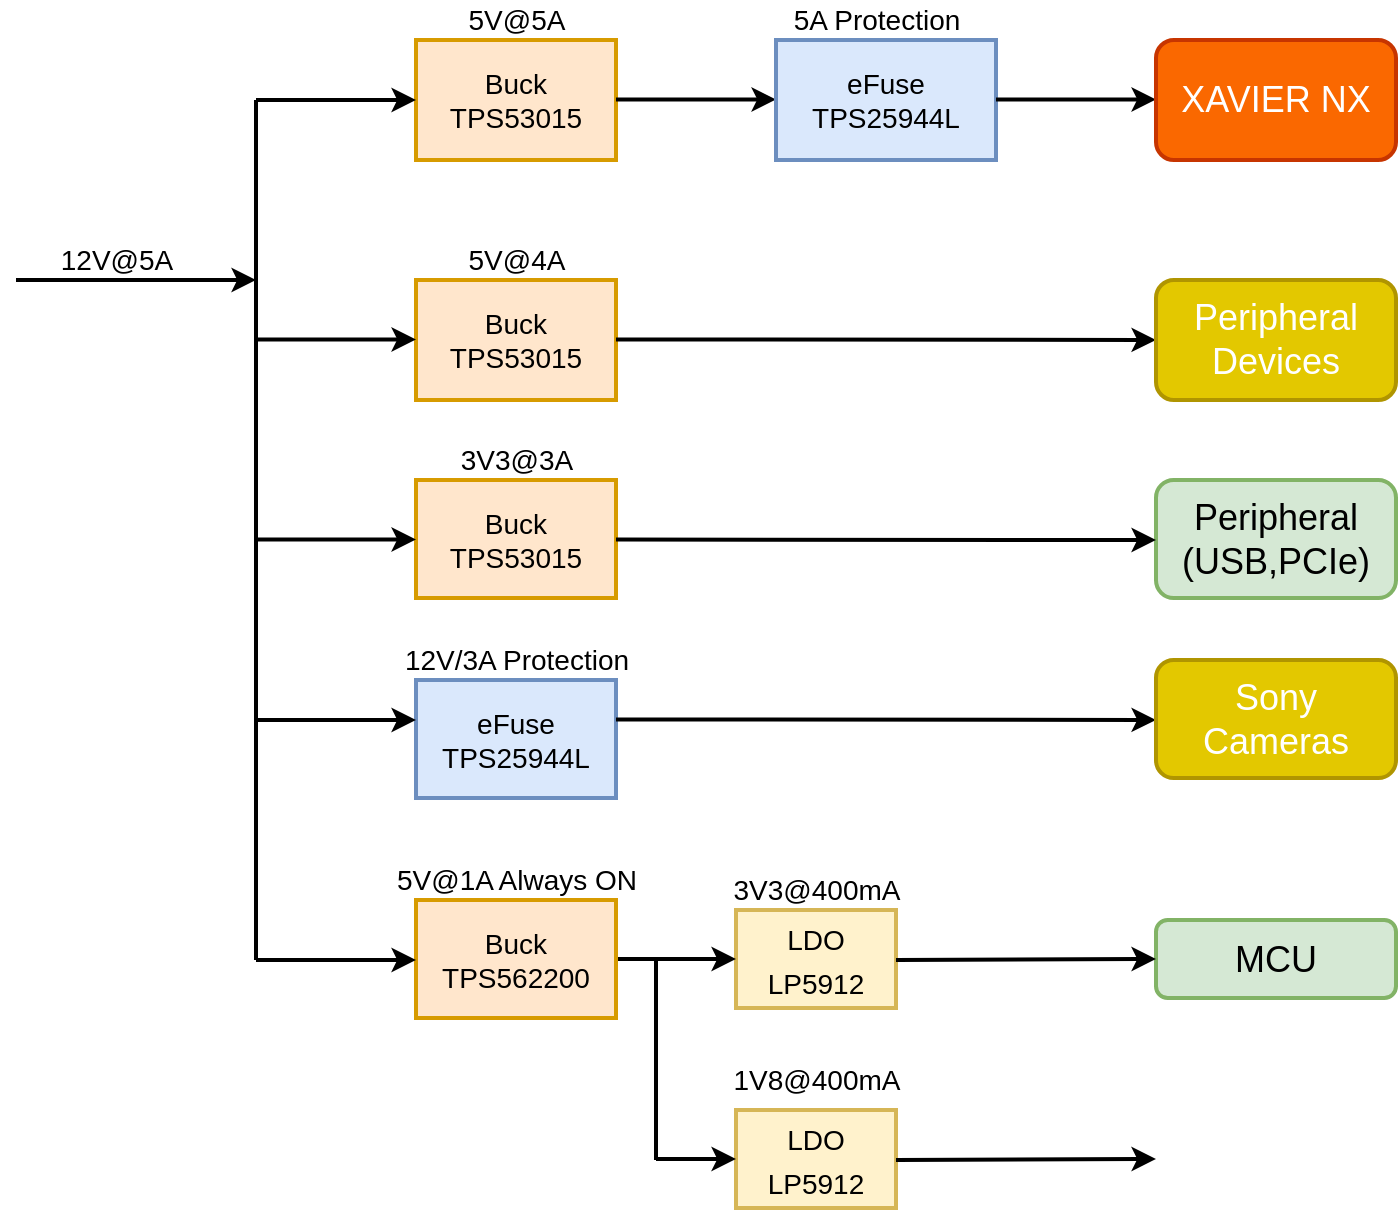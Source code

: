 <mxfile version="14.1.8" type="github">
  <diagram id="5ykc17lWJs92PCNrkv7X" name="Page-1">
    <mxGraphModel dx="1360" dy="745" grid="1" gridSize="10" guides="1" tooltips="1" connect="1" arrows="1" fold="1" page="1" pageScale="1" pageWidth="1100" pageHeight="850" math="0" shadow="0">
      <root>
        <mxCell id="0" />
        <mxCell id="1" parent="0" />
        <mxCell id="MmkwMx68INJmbAwqy8bG-1" value="" style="endArrow=classic;html=1;strokeWidth=2;" parent="1" edge="1">
          <mxGeometry width="50" height="50" relative="1" as="geometry">
            <mxPoint x="120" y="220" as="sourcePoint" />
            <mxPoint x="240" y="220" as="targetPoint" />
          </mxGeometry>
        </mxCell>
        <mxCell id="MmkwMx68INJmbAwqy8bG-2" value="12V@5A" style="text;html=1;align=center;verticalAlign=middle;resizable=0;points=[];autosize=1;fontSize=14;strokeWidth=2;" parent="1" vertex="1">
          <mxGeometry x="135" y="200" width="70" height="20" as="geometry" />
        </mxCell>
        <mxCell id="MmkwMx68INJmbAwqy8bG-3" value="Buck&lt;br&gt;TPS53015" style="rounded=0;whiteSpace=wrap;html=1;fontSize=14;fillColor=#ffe6cc;strokeColor=#d79b00;strokeWidth=2;" parent="1" vertex="1">
          <mxGeometry x="320" y="100" width="100" height="60" as="geometry" />
        </mxCell>
        <mxCell id="MmkwMx68INJmbAwqy8bG-4" value="5V@5A" style="text;html=1;align=center;verticalAlign=middle;resizable=0;points=[];autosize=1;fontSize=14;strokeWidth=2;" parent="1" vertex="1">
          <mxGeometry x="340" y="80" width="60" height="20" as="geometry" />
        </mxCell>
        <mxCell id="MmkwMx68INJmbAwqy8bG-6" value="" style="endArrow=none;html=1;fontSize=14;strokeWidth=2;" parent="1" edge="1">
          <mxGeometry width="50" height="50" relative="1" as="geometry">
            <mxPoint x="240" y="220" as="sourcePoint" />
            <mxPoint x="240" y="130" as="targetPoint" />
          </mxGeometry>
        </mxCell>
        <mxCell id="MmkwMx68INJmbAwqy8bG-7" value="" style="endArrow=classic;html=1;fontSize=14;strokeWidth=2;" parent="1" edge="1">
          <mxGeometry width="50" height="50" relative="1" as="geometry">
            <mxPoint x="240" y="130" as="sourcePoint" />
            <mxPoint x="320" y="130" as="targetPoint" />
          </mxGeometry>
        </mxCell>
        <mxCell id="MmkwMx68INJmbAwqy8bG-8" value="" style="endArrow=classic;html=1;fontSize=14;strokeWidth=2;" parent="1" edge="1">
          <mxGeometry width="50" height="50" relative="1" as="geometry">
            <mxPoint x="420" y="129.71" as="sourcePoint" />
            <mxPoint x="500" y="129.71" as="targetPoint" />
          </mxGeometry>
        </mxCell>
        <mxCell id="MmkwMx68INJmbAwqy8bG-11" value="&lt;span&gt;eFuse&lt;/span&gt;&lt;br&gt;&lt;span&gt;TPS25944L&lt;/span&gt;" style="rounded=0;whiteSpace=wrap;html=1;fontSize=14;fillColor=#dae8fc;strokeColor=#6c8ebf;strokeWidth=2;" parent="1" vertex="1">
          <mxGeometry x="500" y="100" width="110" height="60" as="geometry" />
        </mxCell>
        <mxCell id="MmkwMx68INJmbAwqy8bG-12" value="" style="endArrow=classic;html=1;fontSize=14;strokeWidth=2;" parent="1" edge="1">
          <mxGeometry width="50" height="50" relative="1" as="geometry">
            <mxPoint x="610" y="129.71" as="sourcePoint" />
            <mxPoint x="690" y="129.71" as="targetPoint" />
          </mxGeometry>
        </mxCell>
        <mxCell id="MmkwMx68INJmbAwqy8bG-14" value="Buck&lt;br&gt;TPS53015" style="rounded=0;whiteSpace=wrap;html=1;fontSize=14;fillColor=#ffe6cc;strokeColor=#d79b00;strokeWidth=2;" parent="1" vertex="1">
          <mxGeometry x="320" y="220" width="100" height="60" as="geometry" />
        </mxCell>
        <mxCell id="MmkwMx68INJmbAwqy8bG-15" value="5V@4A" style="text;html=1;align=center;verticalAlign=middle;resizable=0;points=[];autosize=1;fontSize=14;strokeWidth=2;" parent="1" vertex="1">
          <mxGeometry x="340" y="200" width="60" height="20" as="geometry" />
        </mxCell>
        <mxCell id="MmkwMx68INJmbAwqy8bG-16" value="5A Protection" style="text;html=1;align=center;verticalAlign=middle;resizable=0;points=[];autosize=1;fontSize=14;strokeWidth=2;" parent="1" vertex="1">
          <mxGeometry x="500" y="80" width="100" height="20" as="geometry" />
        </mxCell>
        <mxCell id="MmkwMx68INJmbAwqy8bG-17" value="" style="endArrow=classic;html=1;fontSize=14;strokeWidth=2;" parent="1" edge="1">
          <mxGeometry width="50" height="50" relative="1" as="geometry">
            <mxPoint x="240" y="249.71" as="sourcePoint" />
            <mxPoint x="320" y="249.71" as="targetPoint" />
          </mxGeometry>
        </mxCell>
        <mxCell id="MmkwMx68INJmbAwqy8bG-18" value="" style="endArrow=none;html=1;fontSize=14;strokeWidth=2;" parent="1" edge="1">
          <mxGeometry width="50" height="50" relative="1" as="geometry">
            <mxPoint x="240" y="520" as="sourcePoint" />
            <mxPoint x="240" y="220" as="targetPoint" />
          </mxGeometry>
        </mxCell>
        <mxCell id="MmkwMx68INJmbAwqy8bG-19" value="" style="endArrow=classic;html=1;fontSize=14;strokeWidth=2;" parent="1" edge="1">
          <mxGeometry width="50" height="50" relative="1" as="geometry">
            <mxPoint x="420" y="249.71" as="sourcePoint" />
            <mxPoint x="690" y="249.955" as="targetPoint" />
          </mxGeometry>
        </mxCell>
        <mxCell id="MmkwMx68INJmbAwqy8bG-21" value="Buck&lt;br&gt;TPS53015" style="rounded=0;whiteSpace=wrap;html=1;fontSize=14;fillColor=#ffe6cc;strokeColor=#d79b00;strokeWidth=2;" parent="1" vertex="1">
          <mxGeometry x="320" y="320" width="100" height="59" as="geometry" />
        </mxCell>
        <mxCell id="MmkwMx68INJmbAwqy8bG-22" value="3V3@3A" style="text;html=1;align=center;verticalAlign=middle;resizable=0;points=[];autosize=1;fontSize=14;strokeWidth=2;" parent="1" vertex="1">
          <mxGeometry x="335" y="300" width="70" height="20" as="geometry" />
        </mxCell>
        <mxCell id="MmkwMx68INJmbAwqy8bG-23" value="&lt;font style=&quot;font-size: 14px&quot;&gt;LDO&lt;br&gt;LP5912&lt;/font&gt;" style="rounded=0;whiteSpace=wrap;html=1;fontSize=18;fillColor=#fff2cc;strokeColor=#d6b656;strokeWidth=2;" parent="1" vertex="1">
          <mxGeometry x="480" y="535" width="80" height="49" as="geometry" />
        </mxCell>
        <mxCell id="MmkwMx68INJmbAwqy8bG-27" value="MCU" style="rounded=1;whiteSpace=wrap;html=1;fontSize=18;fillColor=#d5e8d4;strokeColor=#82b366;strokeWidth=2;" parent="1" vertex="1">
          <mxGeometry x="690" y="540" width="120" height="39" as="geometry" />
        </mxCell>
        <mxCell id="MmkwMx68INJmbAwqy8bG-28" value="&lt;span&gt;XAVIER NX&lt;br&gt;&lt;/span&gt;" style="rounded=1;whiteSpace=wrap;html=1;fontSize=18;fillColor=#fa6800;strokeColor=#C73500;fontColor=#ffffff;strokeWidth=2;" parent="1" vertex="1">
          <mxGeometry x="690" y="100" width="120" height="60" as="geometry" />
        </mxCell>
        <mxCell id="MmkwMx68INJmbAwqy8bG-29" value="&lt;span&gt;Peripheral&lt;br&gt;&lt;/span&gt;&lt;span&gt;Devices&lt;br&gt;&lt;/span&gt;" style="rounded=1;whiteSpace=wrap;html=1;fontSize=18;fillColor=#e3c800;strokeColor=#B09500;fontColor=#ffffff;strokeWidth=2;" parent="1" vertex="1">
          <mxGeometry x="690" y="220" width="120" height="60" as="geometry" />
        </mxCell>
        <mxCell id="MmkwMx68INJmbAwqy8bG-30" value="" style="endArrow=classic;html=1;fontSize=14;entryX=0;entryY=0.5;entryDx=0;entryDy=0;strokeWidth=2;" parent="1" target="MmkwMx68INJmbAwqy8bG-27" edge="1">
          <mxGeometry width="50" height="50" relative="1" as="geometry">
            <mxPoint x="560" y="560" as="sourcePoint" />
            <mxPoint x="770" y="560.005" as="targetPoint" />
          </mxGeometry>
        </mxCell>
        <mxCell id="MmkwMx68INJmbAwqy8bG-31" value="" style="endArrow=classic;html=1;fontSize=14;strokeWidth=2;" parent="1" edge="1">
          <mxGeometry width="50" height="50" relative="1" as="geometry">
            <mxPoint x="240" y="349.71" as="sourcePoint" />
            <mxPoint x="320" y="349.71" as="targetPoint" />
          </mxGeometry>
        </mxCell>
        <mxCell id="MmkwMx68INJmbAwqy8bG-32" value="&lt;span&gt;Peripheral&lt;br&gt;&lt;/span&gt;&lt;span&gt;(USB,PCIe)&lt;br&gt;&lt;/span&gt;" style="rounded=1;whiteSpace=wrap;html=1;fontSize=18;fillColor=#d5e8d4;strokeColor=#82b366;strokeWidth=2;" parent="1" vertex="1">
          <mxGeometry x="690" y="320" width="120" height="59" as="geometry" />
        </mxCell>
        <mxCell id="MmkwMx68INJmbAwqy8bG-33" value="" style="endArrow=classic;html=1;fontSize=14;strokeWidth=2;" parent="1" edge="1">
          <mxGeometry width="50" height="50" relative="1" as="geometry">
            <mxPoint x="420" y="349.76" as="sourcePoint" />
            <mxPoint x="690.0" y="350.005" as="targetPoint" />
          </mxGeometry>
        </mxCell>
        <mxCell id="MmkwMx68INJmbAwqy8bG-34" value="&lt;span&gt;eFuse&lt;/span&gt;&lt;br&gt;&lt;span&gt;TPS25944L&lt;/span&gt;" style="rounded=0;whiteSpace=wrap;html=1;fontSize=14;fillColor=#dae8fc;strokeColor=#6c8ebf;strokeWidth=2;" parent="1" vertex="1">
          <mxGeometry x="320" y="420" width="100" height="59" as="geometry" />
        </mxCell>
        <mxCell id="MmkwMx68INJmbAwqy8bG-35" value="12V/3A Protection" style="text;html=1;align=center;verticalAlign=middle;resizable=0;points=[];autosize=1;fontSize=14;strokeWidth=2;" parent="1" vertex="1">
          <mxGeometry x="305" y="400" width="130" height="20" as="geometry" />
        </mxCell>
        <mxCell id="MmkwMx68INJmbAwqy8bG-38" value="" style="endArrow=classic;html=1;fontSize=14;strokeWidth=2;" parent="1" edge="1">
          <mxGeometry width="50" height="50" relative="1" as="geometry">
            <mxPoint x="240" y="440" as="sourcePoint" />
            <mxPoint x="320" y="440" as="targetPoint" />
          </mxGeometry>
        </mxCell>
        <mxCell id="MmkwMx68INJmbAwqy8bG-39" value="" style="endArrow=classic;html=1;fontSize=14;strokeWidth=2;" parent="1" edge="1">
          <mxGeometry width="50" height="50" relative="1" as="geometry">
            <mxPoint x="420" y="439.71" as="sourcePoint" />
            <mxPoint x="690" y="439.955" as="targetPoint" />
          </mxGeometry>
        </mxCell>
        <mxCell id="MmkwMx68INJmbAwqy8bG-40" value="&lt;span&gt;Sony&lt;br&gt;Cameras&lt;br&gt;&lt;/span&gt;" style="rounded=1;whiteSpace=wrap;html=1;fontSize=18;fillColor=#e3c800;strokeColor=#B09500;fontColor=#ffffff;strokeWidth=2;" parent="1" vertex="1">
          <mxGeometry x="690" y="410" width="120" height="59" as="geometry" />
        </mxCell>
        <mxCell id="lk0qXxx6CDFijyfJYc7B-3" value="" style="edgeStyle=orthogonalEdgeStyle;rounded=0;orthogonalLoop=1;jettySize=auto;html=1;strokeWidth=2;" edge="1" parent="1" source="lk0qXxx6CDFijyfJYc7B-1" target="MmkwMx68INJmbAwqy8bG-23">
          <mxGeometry relative="1" as="geometry" />
        </mxCell>
        <mxCell id="lk0qXxx6CDFijyfJYc7B-1" value="Buck&lt;br&gt;TPS562200" style="rounded=0;whiteSpace=wrap;html=1;fontSize=14;fillColor=#ffe6cc;strokeColor=#d79b00;strokeWidth=2;" vertex="1" parent="1">
          <mxGeometry x="320" y="530" width="100" height="59" as="geometry" />
        </mxCell>
        <mxCell id="lk0qXxx6CDFijyfJYc7B-2" value="5V@1A Always ON" style="text;html=1;align=center;verticalAlign=middle;resizable=0;points=[];autosize=1;fontSize=14;strokeWidth=2;" vertex="1" parent="1">
          <mxGeometry x="300" y="510" width="140" height="20" as="geometry" />
        </mxCell>
        <mxCell id="lk0qXxx6CDFijyfJYc7B-4" value="" style="endArrow=none;html=1;fontSize=14;strokeWidth=2;" edge="1" parent="1">
          <mxGeometry width="50" height="50" relative="1" as="geometry">
            <mxPoint x="240" y="560" as="sourcePoint" />
            <mxPoint x="240" y="460" as="targetPoint" />
          </mxGeometry>
        </mxCell>
        <mxCell id="lk0qXxx6CDFijyfJYc7B-5" value="" style="endArrow=classic;html=1;fontSize=14;strokeWidth=2;" edge="1" parent="1">
          <mxGeometry width="50" height="50" relative="1" as="geometry">
            <mxPoint x="240" y="560" as="sourcePoint" />
            <mxPoint x="320" y="560" as="targetPoint" />
          </mxGeometry>
        </mxCell>
        <mxCell id="lk0qXxx6CDFijyfJYc7B-6" value="3V3@400mA" style="text;html=1;align=center;verticalAlign=middle;resizable=0;points=[];autosize=1;fontSize=14;strokeWidth=2;" vertex="1" parent="1">
          <mxGeometry x="470" y="515" width="100" height="20" as="geometry" />
        </mxCell>
        <mxCell id="lk0qXxx6CDFijyfJYc7B-7" value="&lt;font style=&quot;font-size: 14px&quot;&gt;LDO&lt;br&gt;LP5912&lt;/font&gt;" style="rounded=0;whiteSpace=wrap;html=1;fontSize=18;fillColor=#fff2cc;strokeColor=#d6b656;strokeWidth=2;" vertex="1" parent="1">
          <mxGeometry x="480" y="635" width="80" height="49" as="geometry" />
        </mxCell>
        <mxCell id="lk0qXxx6CDFijyfJYc7B-8" value="" style="endArrow=classic;html=1;fontSize=14;entryX=0;entryY=0.5;entryDx=0;entryDy=0;strokeWidth=2;" edge="1" parent="1">
          <mxGeometry width="50" height="50" relative="1" as="geometry">
            <mxPoint x="560" y="660" as="sourcePoint" />
            <mxPoint x="690" y="659.5" as="targetPoint" />
          </mxGeometry>
        </mxCell>
        <mxCell id="lk0qXxx6CDFijyfJYc7B-9" value="1V8@400mA" style="text;html=1;align=center;verticalAlign=middle;resizable=0;points=[];autosize=1;fontSize=14;strokeWidth=2;" vertex="1" parent="1">
          <mxGeometry x="470" y="610" width="100" height="20" as="geometry" />
        </mxCell>
        <mxCell id="lk0qXxx6CDFijyfJYc7B-11" value="" style="endArrow=none;html=1;fontSize=14;strokeWidth=2;" edge="1" parent="1">
          <mxGeometry width="50" height="50" relative="1" as="geometry">
            <mxPoint x="440" y="660" as="sourcePoint" />
            <mxPoint x="440" y="560" as="targetPoint" />
          </mxGeometry>
        </mxCell>
        <mxCell id="lk0qXxx6CDFijyfJYc7B-12" value="" style="endArrow=classic;html=1;fontSize=14;strokeWidth=2;" edge="1" parent="1">
          <mxGeometry width="50" height="50" relative="1" as="geometry">
            <mxPoint x="440" y="659.46" as="sourcePoint" />
            <mxPoint x="480" y="659.54" as="targetPoint" />
          </mxGeometry>
        </mxCell>
      </root>
    </mxGraphModel>
  </diagram>
</mxfile>
